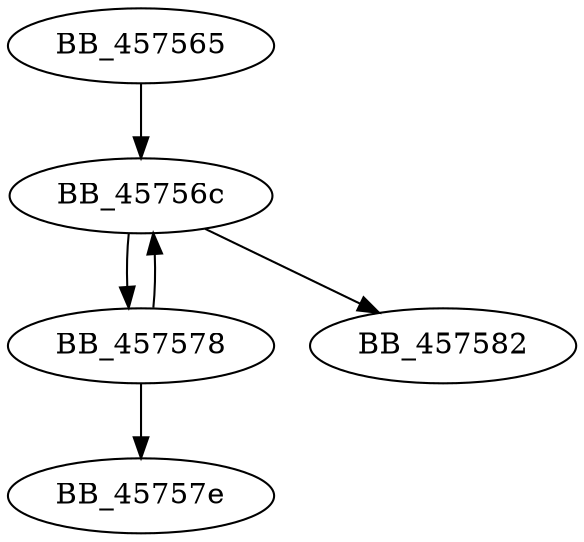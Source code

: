 DiGraph sub_457565{
BB_457565->BB_45756c
BB_45756c->BB_457578
BB_45756c->BB_457582
BB_457578->BB_45756c
BB_457578->BB_45757e
}
